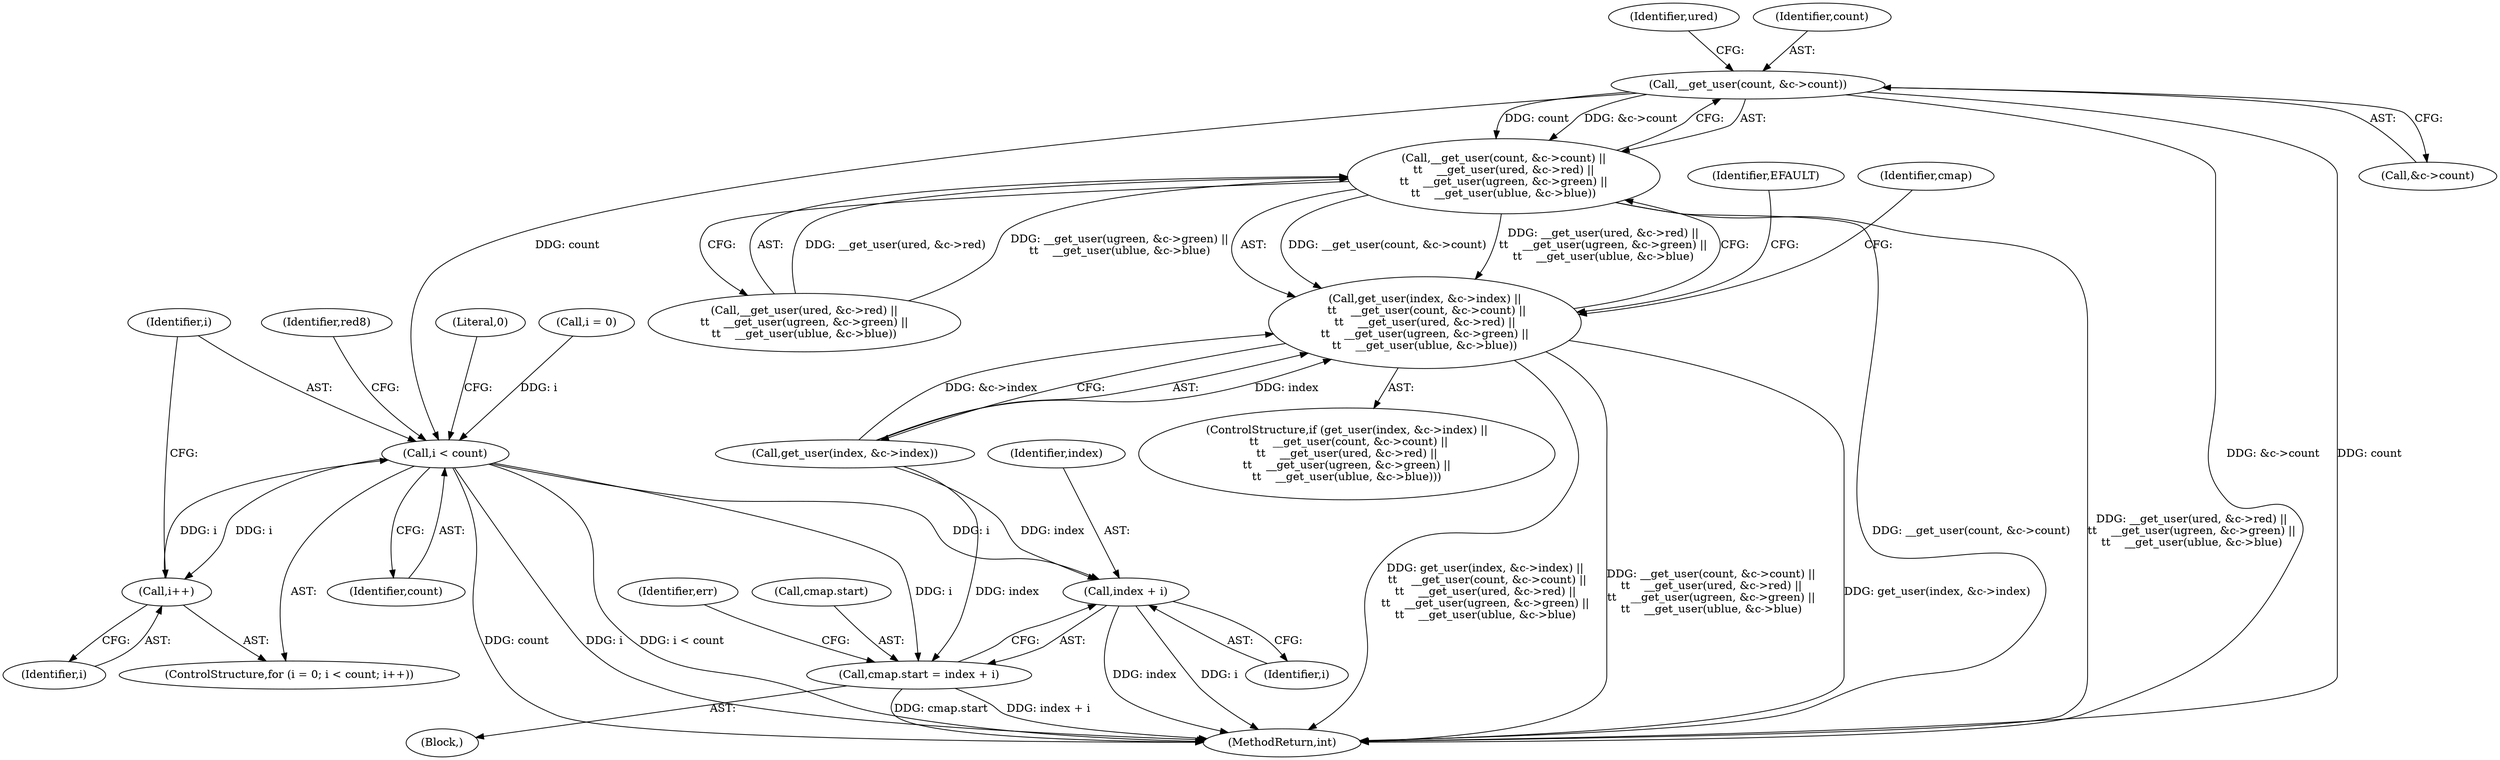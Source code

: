 digraph "0_linux_250c6c49e3b68756b14983c076183568636e2bde@pointer" {
"1000204" [label="(Call,__get_user(count, &c->count))"];
"1000203" [label="(Call,__get_user(count, &c->count) ||\n\t\t    __get_user(ured, &c->red) ||\n\t\t    __get_user(ugreen, &c->green) ||\n\t\t    __get_user(ublue, &c->blue))"];
"1000196" [label="(Call,get_user(index, &c->index) ||\n \t\t    __get_user(count, &c->count) ||\n\t\t    __get_user(ured, &c->red) ||\n\t\t    __get_user(ugreen, &c->green) ||\n\t\t    __get_user(ublue, &c->blue))"];
"1000265" [label="(Call,i < count)"];
"1000268" [label="(Call,i++)"];
"1000311" [label="(Call,cmap.start = index + i)"];
"1000315" [label="(Call,index + i)"];
"1000204" [label="(Call,__get_user(count, &c->count))"];
"1000267" [label="(Identifier,count)"];
"1000275" [label="(Identifier,red8)"];
"1000265" [label="(Call,i < count)"];
"1000476" [label="(MethodReturn,int)"];
"1000329" [label="(Literal,0)"];
"1000210" [label="(Call,__get_user(ured, &c->red) ||\n\t\t    __get_user(ugreen, &c->green) ||\n\t\t    __get_user(ublue, &c->blue))"];
"1000203" [label="(Call,__get_user(count, &c->count) ||\n\t\t    __get_user(ured, &c->red) ||\n\t\t    __get_user(ugreen, &c->green) ||\n\t\t    __get_user(ublue, &c->blue))"];
"1000195" [label="(ControlStructure,if (get_user(index, &c->index) ||\n \t\t    __get_user(count, &c->count) ||\n\t\t    __get_user(ured, &c->red) ||\n\t\t    __get_user(ugreen, &c->green) ||\n\t\t    __get_user(ublue, &c->blue)))"];
"1000212" [label="(Identifier,ured)"];
"1000261" [label="(ControlStructure,for (i = 0; i < count; i++))"];
"1000269" [label="(Identifier,i)"];
"1000266" [label="(Identifier,i)"];
"1000315" [label="(Call,index + i)"];
"1000311" [label="(Call,cmap.start = index + i)"];
"1000197" [label="(Call,get_user(index, &c->index))"];
"1000205" [label="(Identifier,count)"];
"1000235" [label="(Identifier,cmap)"];
"1000206" [label="(Call,&c->count)"];
"1000196" [label="(Call,get_user(index, &c->index) ||\n \t\t    __get_user(count, &c->count) ||\n\t\t    __get_user(ured, &c->red) ||\n\t\t    __get_user(ugreen, &c->green) ||\n\t\t    __get_user(ublue, &c->blue))"];
"1000319" [label="(Identifier,err)"];
"1000312" [label="(Call,cmap.start)"];
"1000232" [label="(Identifier,EFAULT)"];
"1000268" [label="(Call,i++)"];
"1000317" [label="(Identifier,i)"];
"1000316" [label="(Identifier,index)"];
"1000270" [label="(Block,)"];
"1000262" [label="(Call,i = 0)"];
"1000204" -> "1000203"  [label="AST: "];
"1000204" -> "1000206"  [label="CFG: "];
"1000205" -> "1000204"  [label="AST: "];
"1000206" -> "1000204"  [label="AST: "];
"1000212" -> "1000204"  [label="CFG: "];
"1000203" -> "1000204"  [label="CFG: "];
"1000204" -> "1000476"  [label="DDG: &c->count"];
"1000204" -> "1000476"  [label="DDG: count"];
"1000204" -> "1000203"  [label="DDG: count"];
"1000204" -> "1000203"  [label="DDG: &c->count"];
"1000204" -> "1000265"  [label="DDG: count"];
"1000203" -> "1000196"  [label="AST: "];
"1000203" -> "1000210"  [label="CFG: "];
"1000210" -> "1000203"  [label="AST: "];
"1000196" -> "1000203"  [label="CFG: "];
"1000203" -> "1000476"  [label="DDG: __get_user(ured, &c->red) ||\n\t\t    __get_user(ugreen, &c->green) ||\n\t\t    __get_user(ublue, &c->blue)"];
"1000203" -> "1000476"  [label="DDG: __get_user(count, &c->count)"];
"1000203" -> "1000196"  [label="DDG: __get_user(count, &c->count)"];
"1000203" -> "1000196"  [label="DDG: __get_user(ured, &c->red) ||\n\t\t    __get_user(ugreen, &c->green) ||\n\t\t    __get_user(ublue, &c->blue)"];
"1000210" -> "1000203"  [label="DDG: __get_user(ured, &c->red)"];
"1000210" -> "1000203"  [label="DDG: __get_user(ugreen, &c->green) ||\n\t\t    __get_user(ublue, &c->blue)"];
"1000196" -> "1000195"  [label="AST: "];
"1000196" -> "1000197"  [label="CFG: "];
"1000197" -> "1000196"  [label="AST: "];
"1000232" -> "1000196"  [label="CFG: "];
"1000235" -> "1000196"  [label="CFG: "];
"1000196" -> "1000476"  [label="DDG: __get_user(count, &c->count) ||\n\t\t    __get_user(ured, &c->red) ||\n\t\t    __get_user(ugreen, &c->green) ||\n\t\t    __get_user(ublue, &c->blue)"];
"1000196" -> "1000476"  [label="DDG: get_user(index, &c->index)"];
"1000196" -> "1000476"  [label="DDG: get_user(index, &c->index) ||\n \t\t    __get_user(count, &c->count) ||\n\t\t    __get_user(ured, &c->red) ||\n\t\t    __get_user(ugreen, &c->green) ||\n\t\t    __get_user(ublue, &c->blue)"];
"1000197" -> "1000196"  [label="DDG: index"];
"1000197" -> "1000196"  [label="DDG: &c->index"];
"1000265" -> "1000261"  [label="AST: "];
"1000265" -> "1000267"  [label="CFG: "];
"1000266" -> "1000265"  [label="AST: "];
"1000267" -> "1000265"  [label="AST: "];
"1000275" -> "1000265"  [label="CFG: "];
"1000329" -> "1000265"  [label="CFG: "];
"1000265" -> "1000476"  [label="DDG: i < count"];
"1000265" -> "1000476"  [label="DDG: count"];
"1000265" -> "1000476"  [label="DDG: i"];
"1000268" -> "1000265"  [label="DDG: i"];
"1000262" -> "1000265"  [label="DDG: i"];
"1000265" -> "1000268"  [label="DDG: i"];
"1000265" -> "1000311"  [label="DDG: i"];
"1000265" -> "1000315"  [label="DDG: i"];
"1000268" -> "1000261"  [label="AST: "];
"1000268" -> "1000269"  [label="CFG: "];
"1000269" -> "1000268"  [label="AST: "];
"1000266" -> "1000268"  [label="CFG: "];
"1000311" -> "1000270"  [label="AST: "];
"1000311" -> "1000315"  [label="CFG: "];
"1000312" -> "1000311"  [label="AST: "];
"1000315" -> "1000311"  [label="AST: "];
"1000319" -> "1000311"  [label="CFG: "];
"1000311" -> "1000476"  [label="DDG: cmap.start"];
"1000311" -> "1000476"  [label="DDG: index + i"];
"1000197" -> "1000311"  [label="DDG: index"];
"1000315" -> "1000317"  [label="CFG: "];
"1000316" -> "1000315"  [label="AST: "];
"1000317" -> "1000315"  [label="AST: "];
"1000315" -> "1000476"  [label="DDG: index"];
"1000315" -> "1000476"  [label="DDG: i"];
"1000197" -> "1000315"  [label="DDG: index"];
}
